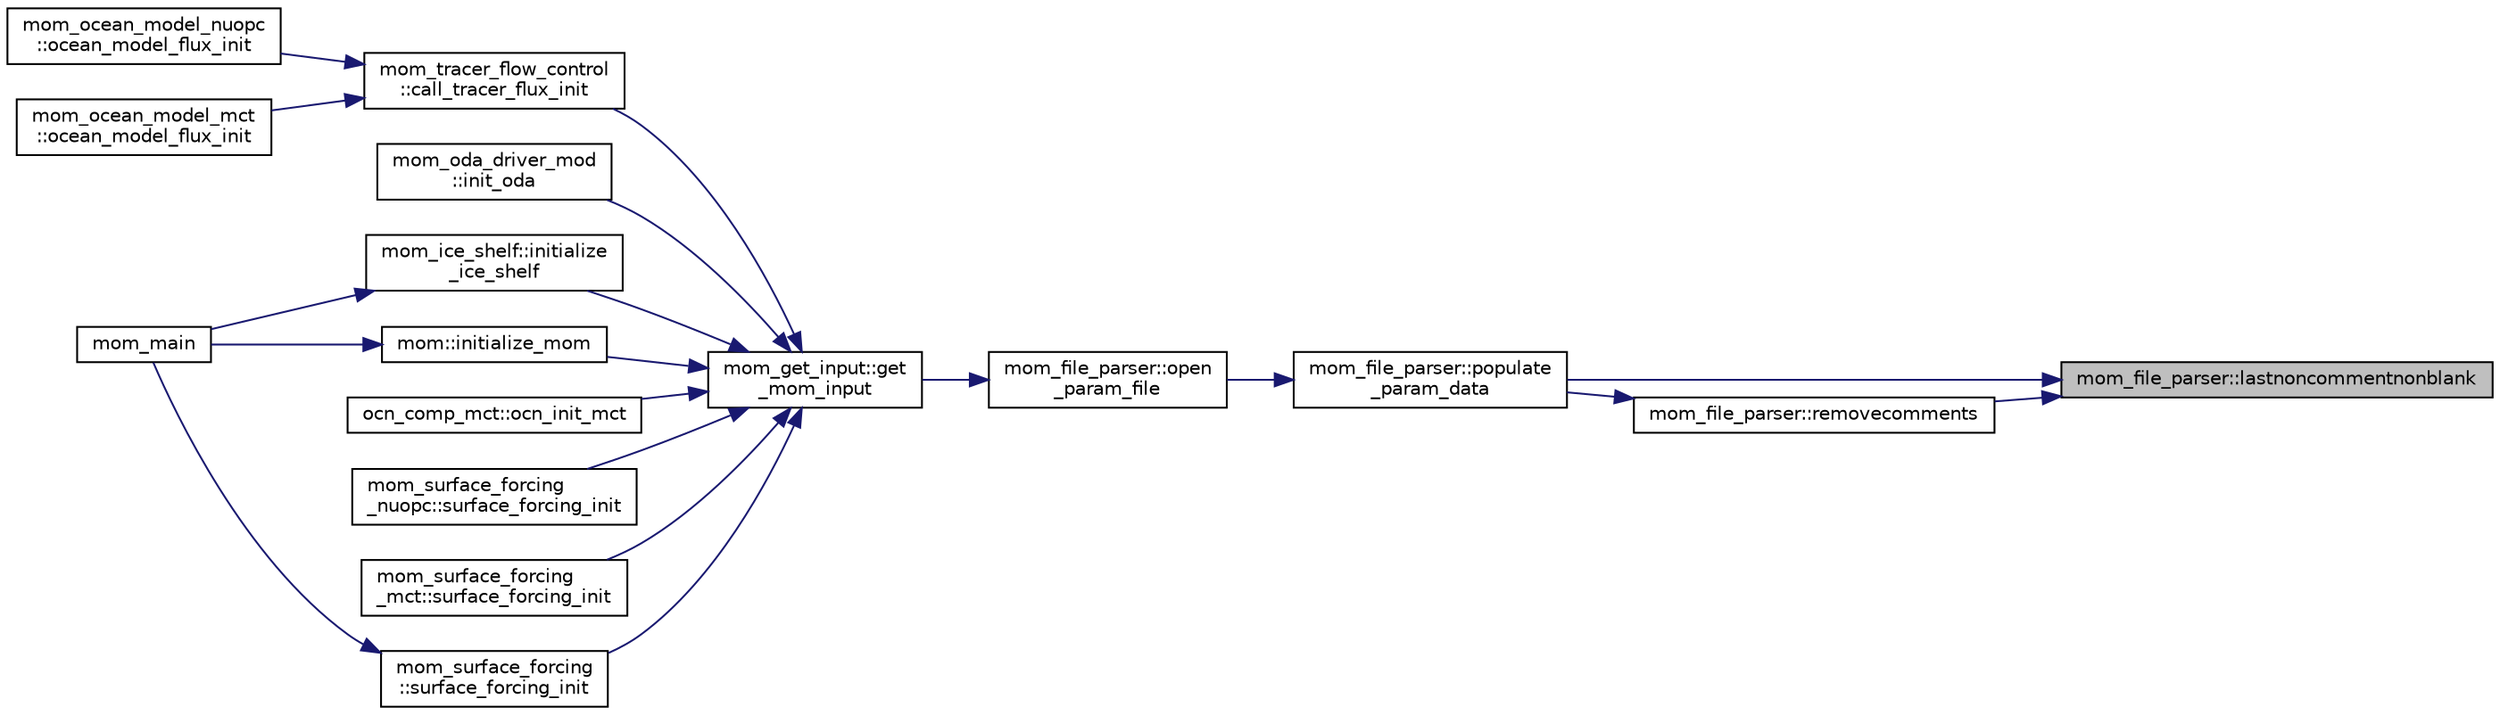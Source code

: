 digraph "mom_file_parser::lastnoncommentnonblank"
{
 // INTERACTIVE_SVG=YES
 // LATEX_PDF_SIZE
  edge [fontname="Helvetica",fontsize="10",labelfontname="Helvetica",labelfontsize="10"];
  node [fontname="Helvetica",fontsize="10",shape=record];
  rankdir="RL";
  Node1 [label="mom_file_parser::lastnoncommentnonblank",height=0.2,width=0.4,color="black", fillcolor="grey75", style="filled", fontcolor="black",tooltip="Find position of last non-blank character before any comments."];
  Node1 -> Node2 [dir="back",color="midnightblue",fontsize="10",style="solid",fontname="Helvetica"];
  Node2 [label="mom_file_parser::populate\l_param_data",height=0.2,width=0.4,color="black", fillcolor="white", style="filled",URL="$namespacemom__file__parser.html#a7abfd98d7f0831fc0d1f3747a68f1be9",tooltip="Read the contents of a parameter input file, and store the contents in a file_data_type after removin..."];
  Node2 -> Node3 [dir="back",color="midnightblue",fontsize="10",style="solid",fontname="Helvetica"];
  Node3 [label="mom_file_parser::open\l_param_file",height=0.2,width=0.4,color="black", fillcolor="white", style="filled",URL="$namespacemom__file__parser.html#abecae1b9386aafa17aec927af1f8c448",tooltip="Make the contents of a parameter input file availalble in a param_file_type."];
  Node3 -> Node4 [dir="back",color="midnightblue",fontsize="10",style="solid",fontname="Helvetica"];
  Node4 [label="mom_get_input::get\l_mom_input",height=0.2,width=0.4,color="black", fillcolor="white", style="filled",URL="$namespacemom__get__input.html#a46e89b56d1317f17ccb44b3fa7694731",tooltip="Get the names of the I/O directories and initialization file. Also calls the subroutine that opens ru..."];
  Node4 -> Node5 [dir="back",color="midnightblue",fontsize="10",style="solid",fontname="Helvetica"];
  Node5 [label="mom_tracer_flow_control\l::call_tracer_flux_init",height=0.2,width=0.4,color="black", fillcolor="white", style="filled",URL="$namespacemom__tracer__flow__control.html#a736899f8b0b79d0e98384abf2b084880",tooltip="This subroutine carries out a series of calls to initialize the air-sea tracer fluxes,..."];
  Node5 -> Node6 [dir="back",color="midnightblue",fontsize="10",style="solid",fontname="Helvetica"];
  Node6 [label="mom_ocean_model_nuopc\l::ocean_model_flux_init",height=0.2,width=0.4,color="black", fillcolor="white", style="filled",URL="$namespacemom__ocean__model__nuopc.html#ab8a89646dbbad4bae06c0d416f21160a",tooltip="ocean_model_flux_init is used to initialize properties of the air-sea fluxes as determined by various..."];
  Node5 -> Node7 [dir="back",color="midnightblue",fontsize="10",style="solid",fontname="Helvetica"];
  Node7 [label="mom_ocean_model_mct\l::ocean_model_flux_init",height=0.2,width=0.4,color="black", fillcolor="white", style="filled",URL="$namespacemom__ocean__model__mct.html#aa8515d789e0bf3e772b3e78d6e5754cb",tooltip="ocean_model_flux_init is used to initialize properties of the air-sea fluxes as determined by various..."];
  Node4 -> Node8 [dir="back",color="midnightblue",fontsize="10",style="solid",fontname="Helvetica"];
  Node8 [label="mom_oda_driver_mod\l::init_oda",height=0.2,width=0.4,color="black", fillcolor="white", style="filled",URL="$namespacemom__oda__driver__mod.html#aaaf67b8d0e0db3ba3dfe09e24d2b8b24",tooltip="initialize First_guess (prior) and Analysis grid information for all ensemble members"];
  Node4 -> Node9 [dir="back",color="midnightblue",fontsize="10",style="solid",fontname="Helvetica"];
  Node9 [label="mom_ice_shelf::initialize\l_ice_shelf",height=0.2,width=0.4,color="black", fillcolor="white", style="filled",URL="$namespacemom__ice__shelf.html#a5990f9918493ff4984245eac74e5f4d9",tooltip="Initializes shelf model data, parameters and diagnostics."];
  Node9 -> Node10 [dir="back",color="midnightblue",fontsize="10",style="solid",fontname="Helvetica"];
  Node10 [label="mom_main",height=0.2,width=0.4,color="black", fillcolor="white", style="filled",URL="$MOM__driver_8F90.html#a08fffeb2d8e8acbf9ed4609be6d258c6",tooltip=" "];
  Node4 -> Node11 [dir="back",color="midnightblue",fontsize="10",style="solid",fontname="Helvetica"];
  Node11 [label="mom::initialize_mom",height=0.2,width=0.4,color="black", fillcolor="white", style="filled",URL="$namespacemom.html#a96708b16215666edbfa5b46228f3a200",tooltip="Initialize MOM, including memory allocation, setting up parameters and diagnostics,..."];
  Node11 -> Node10 [dir="back",color="midnightblue",fontsize="10",style="solid",fontname="Helvetica"];
  Node4 -> Node12 [dir="back",color="midnightblue",fontsize="10",style="solid",fontname="Helvetica"];
  Node12 [label="ocn_comp_mct::ocn_init_mct",height=0.2,width=0.4,color="black", fillcolor="white", style="filled",URL="$namespaceocn__comp__mct.html#adfe794cbbae40df4bdb9fcec95d4ff9c",tooltip="This subroutine initializes MOM6."];
  Node4 -> Node13 [dir="back",color="midnightblue",fontsize="10",style="solid",fontname="Helvetica"];
  Node13 [label="mom_surface_forcing\l_nuopc::surface_forcing_init",height=0.2,width=0.4,color="black", fillcolor="white", style="filled",URL="$namespacemom__surface__forcing__nuopc.html#a06657bd6f01be304accc1f2e964fefa1",tooltip="Initialize the surface forcing, including setting parameters and allocating permanent memory."];
  Node4 -> Node14 [dir="back",color="midnightblue",fontsize="10",style="solid",fontname="Helvetica"];
  Node14 [label="mom_surface_forcing\l_mct::surface_forcing_init",height=0.2,width=0.4,color="black", fillcolor="white", style="filled",URL="$namespacemom__surface__forcing__mct.html#a9b444c1127c12220af99c66f7d38460d",tooltip="Initialize the surface forcing, including setting parameters and allocating permanent memory."];
  Node4 -> Node15 [dir="back",color="midnightblue",fontsize="10",style="solid",fontname="Helvetica"];
  Node15 [label="mom_surface_forcing\l::surface_forcing_init",height=0.2,width=0.4,color="black", fillcolor="white", style="filled",URL="$namespacemom__surface__forcing.html#a791cb2bd2daa4fd3f036b121995bfb6c",tooltip="Initialize the surface forcing module."];
  Node15 -> Node10 [dir="back",color="midnightblue",fontsize="10",style="solid",fontname="Helvetica"];
  Node1 -> Node16 [dir="back",color="midnightblue",fontsize="10",style="solid",fontname="Helvetica"];
  Node16 [label="mom_file_parser::removecomments",height=0.2,width=0.4,color="black", fillcolor="white", style="filled",URL="$namespacemom__file__parser.html#ae0b982cc161173a401291757a6677373",tooltip="Trims comments and leading blanks from string."];
  Node16 -> Node2 [dir="back",color="midnightblue",fontsize="10",style="solid",fontname="Helvetica"];
}
